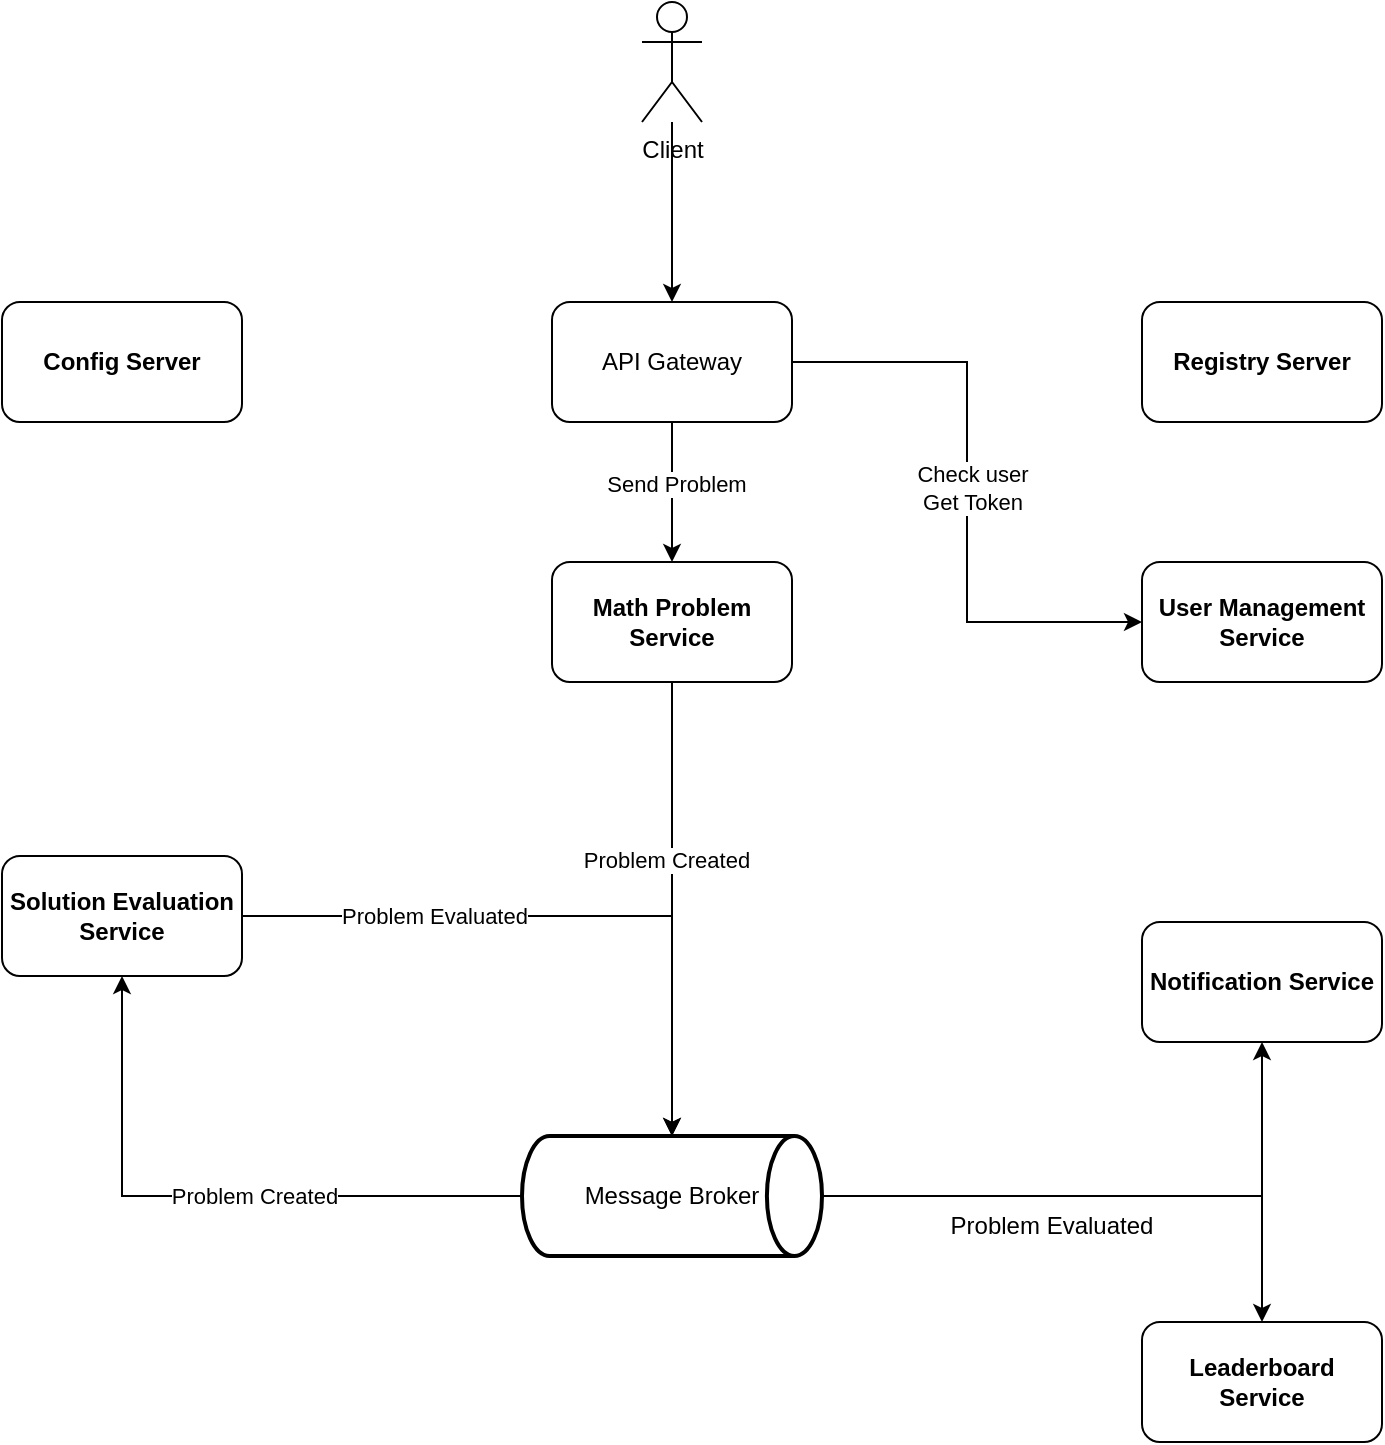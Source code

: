<mxfile version="24.7.5">
  <diagram name="Page-1" id="sV6izyEApz9aM94Q0zbQ">
    <mxGraphModel dx="1434" dy="773" grid="1" gridSize="10" guides="1" tooltips="1" connect="1" arrows="1" fold="1" page="1" pageScale="1" pageWidth="850" pageHeight="1100" math="0" shadow="0">
      <root>
        <mxCell id="0" />
        <mxCell id="1" parent="0" />
        <mxCell id="r7ALPoRaKJmXhEfd2DpJ-12" style="edgeStyle=orthogonalEdgeStyle;rounded=0;orthogonalLoop=1;jettySize=auto;html=1;entryX=0;entryY=0.5;entryDx=0;entryDy=0;" edge="1" parent="1" source="r7ALPoRaKJmXhEfd2DpJ-1" target="r7ALPoRaKJmXhEfd2DpJ-2">
          <mxGeometry relative="1" as="geometry" />
        </mxCell>
        <mxCell id="r7ALPoRaKJmXhEfd2DpJ-13" value="Check user&lt;br&gt;Get Token" style="edgeLabel;html=1;align=center;verticalAlign=middle;resizable=0;points=[];" vertex="1" connectable="0" parent="r7ALPoRaKJmXhEfd2DpJ-12">
          <mxGeometry x="-0.02" y="2" relative="1" as="geometry">
            <mxPoint y="1" as="offset" />
          </mxGeometry>
        </mxCell>
        <mxCell id="r7ALPoRaKJmXhEfd2DpJ-14" style="edgeStyle=orthogonalEdgeStyle;rounded=0;orthogonalLoop=1;jettySize=auto;html=1;" edge="1" parent="1" source="r7ALPoRaKJmXhEfd2DpJ-1" target="r7ALPoRaKJmXhEfd2DpJ-5">
          <mxGeometry relative="1" as="geometry" />
        </mxCell>
        <mxCell id="r7ALPoRaKJmXhEfd2DpJ-15" value="Send Problem" style="edgeLabel;html=1;align=center;verticalAlign=middle;resizable=0;points=[];" vertex="1" connectable="0" parent="r7ALPoRaKJmXhEfd2DpJ-14">
          <mxGeometry x="-0.114" y="2" relative="1" as="geometry">
            <mxPoint as="offset" />
          </mxGeometry>
        </mxCell>
        <mxCell id="r7ALPoRaKJmXhEfd2DpJ-1" value="API Gateway" style="rounded=1;whiteSpace=wrap;html=1;" vertex="1" parent="1">
          <mxGeometry x="375" y="180" width="120" height="60" as="geometry" />
        </mxCell>
        <mxCell id="r7ALPoRaKJmXhEfd2DpJ-2" value="&lt;strong&gt;User Management Service&lt;/strong&gt;" style="rounded=1;whiteSpace=wrap;html=1;" vertex="1" parent="1">
          <mxGeometry x="670" y="310" width="120" height="60" as="geometry" />
        </mxCell>
        <mxCell id="r7ALPoRaKJmXhEfd2DpJ-4" style="edgeStyle=orthogonalEdgeStyle;rounded=0;orthogonalLoop=1;jettySize=auto;html=1;entryX=0.5;entryY=0;entryDx=0;entryDy=0;" edge="1" parent="1" source="r7ALPoRaKJmXhEfd2DpJ-3" target="r7ALPoRaKJmXhEfd2DpJ-1">
          <mxGeometry relative="1" as="geometry" />
        </mxCell>
        <mxCell id="r7ALPoRaKJmXhEfd2DpJ-3" value="Client" style="shape=umlActor;verticalLabelPosition=bottom;verticalAlign=top;html=1;outlineConnect=0;" vertex="1" parent="1">
          <mxGeometry x="420" y="30" width="30" height="60" as="geometry" />
        </mxCell>
        <mxCell id="r7ALPoRaKJmXhEfd2DpJ-16" style="edgeStyle=orthogonalEdgeStyle;rounded=0;orthogonalLoop=1;jettySize=auto;html=1;" edge="1" parent="1" source="r7ALPoRaKJmXhEfd2DpJ-5" target="r7ALPoRaKJmXhEfd2DpJ-11">
          <mxGeometry relative="1" as="geometry" />
        </mxCell>
        <mxCell id="r7ALPoRaKJmXhEfd2DpJ-17" value="Problem Created" style="edgeLabel;html=1;align=center;verticalAlign=middle;resizable=0;points=[];" vertex="1" connectable="0" parent="r7ALPoRaKJmXhEfd2DpJ-16">
          <mxGeometry x="-0.221" y="-3" relative="1" as="geometry">
            <mxPoint as="offset" />
          </mxGeometry>
        </mxCell>
        <mxCell id="r7ALPoRaKJmXhEfd2DpJ-5" value="&lt;strong&gt;Math Problem Service&lt;/strong&gt;" style="rounded=1;whiteSpace=wrap;html=1;" vertex="1" parent="1">
          <mxGeometry x="375" y="310" width="120" height="60" as="geometry" />
        </mxCell>
        <mxCell id="r7ALPoRaKJmXhEfd2DpJ-6" value="&lt;strong&gt;Solution Evaluation Service&lt;/strong&gt;" style="rounded=1;whiteSpace=wrap;html=1;" vertex="1" parent="1">
          <mxGeometry x="100" y="457" width="120" height="60" as="geometry" />
        </mxCell>
        <mxCell id="r7ALPoRaKJmXhEfd2DpJ-7" value="&lt;strong&gt;Leaderboard Service&lt;/strong&gt;" style="rounded=1;whiteSpace=wrap;html=1;" vertex="1" parent="1">
          <mxGeometry x="670" y="690" width="120" height="60" as="geometry" />
        </mxCell>
        <mxCell id="r7ALPoRaKJmXhEfd2DpJ-8" value="&lt;strong&gt;Notification Service&lt;/strong&gt;" style="rounded=1;whiteSpace=wrap;html=1;" vertex="1" parent="1">
          <mxGeometry x="670" y="490" width="120" height="60" as="geometry" />
        </mxCell>
        <mxCell id="r7ALPoRaKJmXhEfd2DpJ-9" value="&lt;strong&gt;Config Server&lt;/strong&gt;" style="rounded=1;whiteSpace=wrap;html=1;" vertex="1" parent="1">
          <mxGeometry x="100" y="180" width="120" height="60" as="geometry" />
        </mxCell>
        <mxCell id="r7ALPoRaKJmXhEfd2DpJ-10" value="&lt;strong&gt;Registry Server&lt;/strong&gt;" style="rounded=1;whiteSpace=wrap;html=1;" vertex="1" parent="1">
          <mxGeometry x="670" y="180" width="120" height="60" as="geometry" />
        </mxCell>
        <mxCell id="r7ALPoRaKJmXhEfd2DpJ-18" style="edgeStyle=orthogonalEdgeStyle;rounded=0;orthogonalLoop=1;jettySize=auto;html=1;entryX=0.5;entryY=1;entryDx=0;entryDy=0;" edge="1" parent="1" source="r7ALPoRaKJmXhEfd2DpJ-11" target="r7ALPoRaKJmXhEfd2DpJ-6">
          <mxGeometry relative="1" as="geometry" />
        </mxCell>
        <mxCell id="r7ALPoRaKJmXhEfd2DpJ-19" value="Problem Created" style="edgeLabel;html=1;align=center;verticalAlign=middle;resizable=0;points=[];" vertex="1" connectable="0" parent="r7ALPoRaKJmXhEfd2DpJ-18">
          <mxGeometry x="-0.136" relative="1" as="geometry">
            <mxPoint as="offset" />
          </mxGeometry>
        </mxCell>
        <mxCell id="r7ALPoRaKJmXhEfd2DpJ-22" style="edgeStyle=orthogonalEdgeStyle;rounded=0;orthogonalLoop=1;jettySize=auto;html=1;" edge="1" parent="1" source="r7ALPoRaKJmXhEfd2DpJ-11" target="r7ALPoRaKJmXhEfd2DpJ-8">
          <mxGeometry relative="1" as="geometry" />
        </mxCell>
        <mxCell id="r7ALPoRaKJmXhEfd2DpJ-24" style="edgeStyle=orthogonalEdgeStyle;rounded=0;orthogonalLoop=1;jettySize=auto;html=1;" edge="1" parent="1" source="r7ALPoRaKJmXhEfd2DpJ-11" target="r7ALPoRaKJmXhEfd2DpJ-7">
          <mxGeometry relative="1" as="geometry" />
        </mxCell>
        <mxCell id="r7ALPoRaKJmXhEfd2DpJ-11" value="Message Broker" style="strokeWidth=2;html=1;shape=mxgraph.flowchart.direct_data;whiteSpace=wrap;" vertex="1" parent="1">
          <mxGeometry x="360" y="597" width="150" height="60" as="geometry" />
        </mxCell>
        <mxCell id="r7ALPoRaKJmXhEfd2DpJ-20" style="edgeStyle=orthogonalEdgeStyle;rounded=0;orthogonalLoop=1;jettySize=auto;html=1;entryX=0.5;entryY=0;entryDx=0;entryDy=0;entryPerimeter=0;" edge="1" parent="1" source="r7ALPoRaKJmXhEfd2DpJ-6" target="r7ALPoRaKJmXhEfd2DpJ-11">
          <mxGeometry relative="1" as="geometry" />
        </mxCell>
        <mxCell id="r7ALPoRaKJmXhEfd2DpJ-21" value="Problem Evaluated" style="edgeLabel;html=1;align=center;verticalAlign=middle;resizable=0;points=[];" vertex="1" connectable="0" parent="r7ALPoRaKJmXhEfd2DpJ-20">
          <mxGeometry x="-0.409" relative="1" as="geometry">
            <mxPoint as="offset" />
          </mxGeometry>
        </mxCell>
        <mxCell id="r7ALPoRaKJmXhEfd2DpJ-28" value="Problem Evaluated" style="text;html=1;align=center;verticalAlign=middle;whiteSpace=wrap;rounded=0;" vertex="1" parent="1">
          <mxGeometry x="570" y="627" width="110" height="30" as="geometry" />
        </mxCell>
      </root>
    </mxGraphModel>
  </diagram>
</mxfile>
